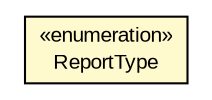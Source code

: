 #!/usr/local/bin/dot
#
# Class diagram 
# Generated by UMLGraph version R5_6-24-gf6e263 (http://www.umlgraph.org/)
#

digraph G {
	edge [fontname="arial",fontsize=10,labelfontname="arial",labelfontsize=10];
	node [fontname="arial",fontsize=10,shape=plaintext];
	nodesep=0.25;
	ranksep=0.5;
	// org.miloss.fgsms.services.interfaces.reportingservice.ReportType
	c986538 [label=<<table title="org.miloss.fgsms.services.interfaces.reportingservice.ReportType" border="0" cellborder="1" cellspacing="0" cellpadding="2" port="p" bgcolor="lemonChiffon" href="./ReportType.html">
		<tr><td><table border="0" cellspacing="0" cellpadding="1">
<tr><td align="center" balign="center"> &#171;enumeration&#187; </td></tr>
<tr><td align="center" balign="center"> ReportType </td></tr>
		</table></td></tr>
		</table>>, URL="./ReportType.html", fontname="arial", fontcolor="black", fontsize=10.0];
}

